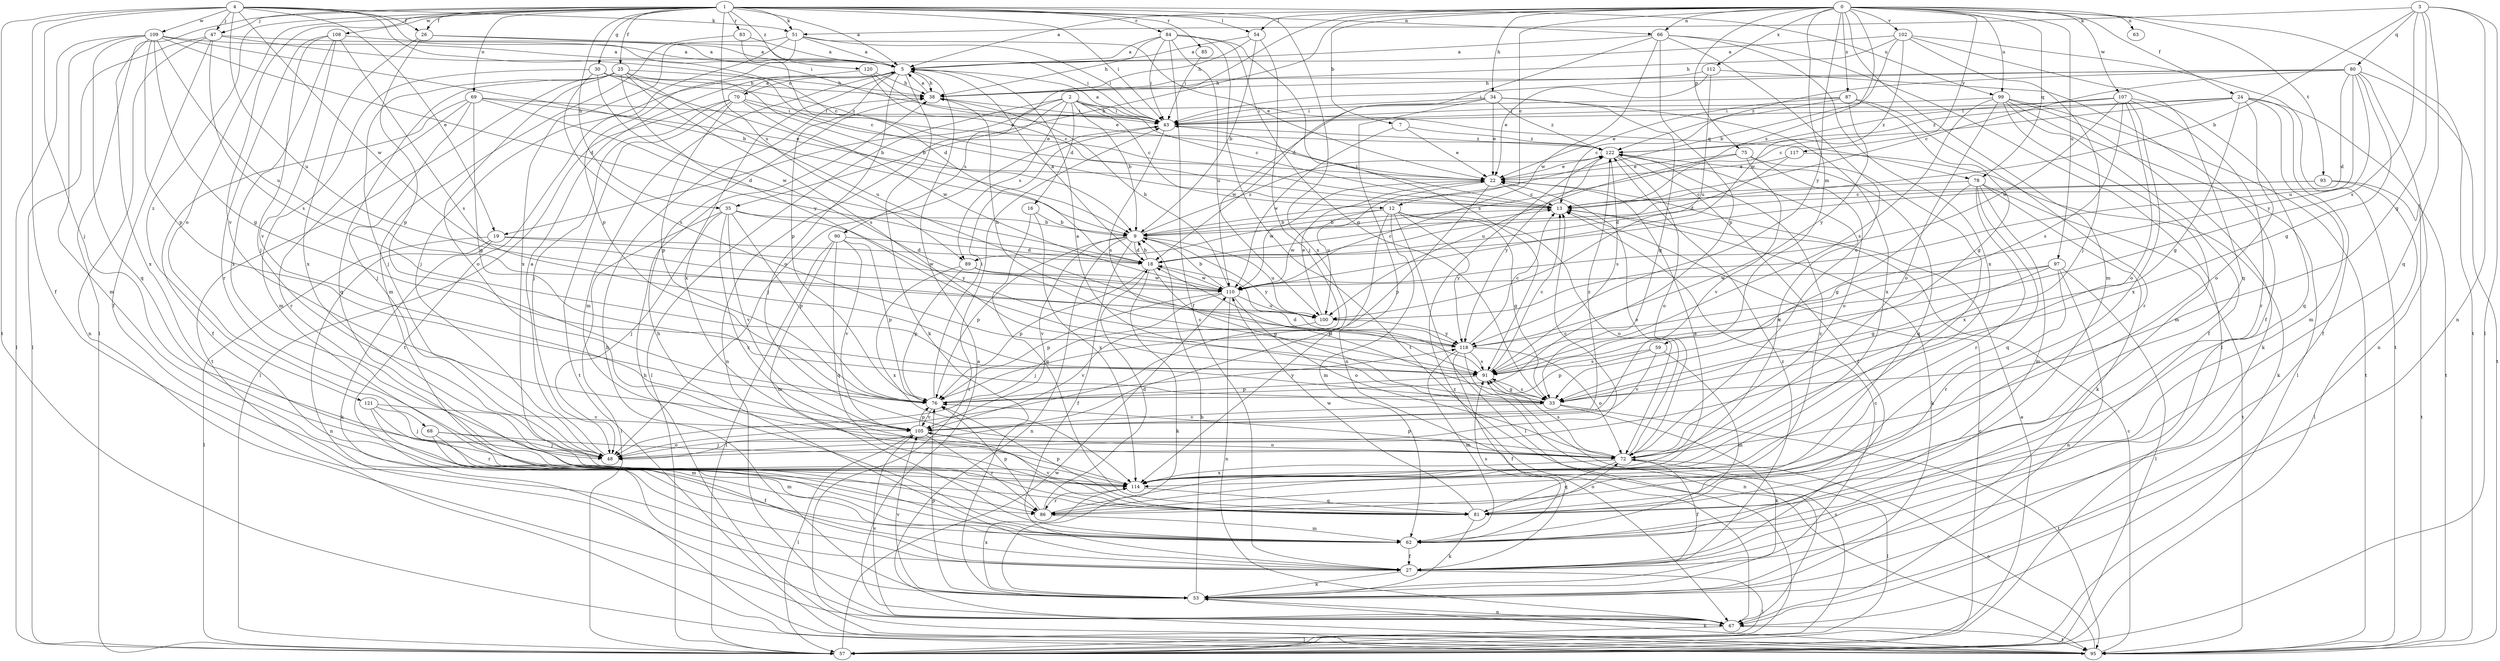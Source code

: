strict digraph  {
0;
1;
2;
3;
4;
5;
7;
9;
12;
13;
16;
18;
19;
22;
24;
25;
26;
27;
30;
33;
34;
35;
38;
43;
47;
48;
51;
53;
54;
57;
59;
62;
63;
66;
67;
68;
69;
70;
72;
75;
76;
78;
80;
81;
83;
84;
85;
86;
87;
89;
90;
91;
93;
95;
97;
99;
100;
102;
105;
107;
108;
109;
110;
112;
114;
117;
118;
120;
121;
122;
0 -> 5  [label=a];
0 -> 7  [label=b];
0 -> 12  [label=c];
0 -> 19  [label=e];
0 -> 24  [label=f];
0 -> 34  [label=h];
0 -> 35  [label=h];
0 -> 54  [label=l];
0 -> 59  [label=m];
0 -> 62  [label=m];
0 -> 63  [label=n];
0 -> 66  [label=n];
0 -> 75  [label=p];
0 -> 78  [label=q];
0 -> 87  [label=s];
0 -> 89  [label=s];
0 -> 93  [label=t];
0 -> 95  [label=t];
0 -> 97  [label=u];
0 -> 99  [label=u];
0 -> 102  [label=v];
0 -> 107  [label=w];
0 -> 112  [label=x];
0 -> 117  [label=y];
0 -> 118  [label=y];
1 -> 5  [label=a];
1 -> 25  [label=f];
1 -> 26  [label=f];
1 -> 30  [label=g];
1 -> 35  [label=h];
1 -> 43  [label=i];
1 -> 47  [label=j];
1 -> 51  [label=k];
1 -> 54  [label=l];
1 -> 57  [label=l];
1 -> 66  [label=n];
1 -> 68  [label=o];
1 -> 69  [label=o];
1 -> 83  [label=r];
1 -> 84  [label=r];
1 -> 85  [label=r];
1 -> 89  [label=s];
1 -> 99  [label=u];
1 -> 105  [label=v];
1 -> 108  [label=w];
1 -> 114  [label=x];
1 -> 120  [label=z];
1 -> 121  [label=z];
2 -> 9  [label=b];
2 -> 12  [label=c];
2 -> 13  [label=c];
2 -> 16  [label=d];
2 -> 43  [label=i];
2 -> 57  [label=l];
2 -> 67  [label=n];
2 -> 78  [label=q];
2 -> 89  [label=s];
2 -> 90  [label=s];
3 -> 9  [label=b];
3 -> 33  [label=g];
3 -> 51  [label=k];
3 -> 57  [label=l];
3 -> 67  [label=n];
3 -> 80  [label=q];
3 -> 81  [label=q];
3 -> 91  [label=s];
4 -> 13  [label=c];
4 -> 19  [label=e];
4 -> 26  [label=f];
4 -> 27  [label=f];
4 -> 43  [label=i];
4 -> 47  [label=j];
4 -> 48  [label=j];
4 -> 51  [label=k];
4 -> 95  [label=t];
4 -> 100  [label=u];
4 -> 109  [label=w];
4 -> 110  [label=w];
5 -> 38  [label=h];
5 -> 53  [label=k];
5 -> 62  [label=m];
5 -> 70  [label=o];
5 -> 72  [label=o];
5 -> 76  [label=p];
5 -> 114  [label=x];
7 -> 22  [label=e];
7 -> 110  [label=w];
7 -> 122  [label=z];
9 -> 18  [label=d];
9 -> 27  [label=f];
9 -> 67  [label=n];
9 -> 76  [label=p];
9 -> 100  [label=u];
9 -> 105  [label=v];
9 -> 118  [label=y];
9 -> 122  [label=z];
12 -> 9  [label=b];
12 -> 33  [label=g];
12 -> 48  [label=j];
12 -> 57  [label=l];
12 -> 62  [label=m];
12 -> 72  [label=o];
12 -> 110  [label=w];
12 -> 118  [label=y];
13 -> 9  [label=b];
13 -> 43  [label=i];
13 -> 53  [label=k];
16 -> 9  [label=b];
16 -> 81  [label=q];
16 -> 114  [label=x];
18 -> 5  [label=a];
18 -> 9  [label=b];
18 -> 13  [label=c];
18 -> 33  [label=g];
18 -> 53  [label=k];
18 -> 76  [label=p];
18 -> 110  [label=w];
19 -> 18  [label=d];
19 -> 53  [label=k];
19 -> 57  [label=l];
19 -> 67  [label=n];
19 -> 110  [label=w];
22 -> 13  [label=c];
22 -> 76  [label=p];
22 -> 100  [label=u];
22 -> 110  [label=w];
24 -> 13  [label=c];
24 -> 27  [label=f];
24 -> 33  [label=g];
24 -> 43  [label=i];
24 -> 62  [label=m];
24 -> 72  [label=o];
24 -> 95  [label=t];
24 -> 122  [label=z];
25 -> 9  [label=b];
25 -> 38  [label=h];
25 -> 48  [label=j];
25 -> 72  [label=o];
25 -> 81  [label=q];
25 -> 91  [label=s];
25 -> 95  [label=t];
25 -> 100  [label=u];
25 -> 118  [label=y];
26 -> 5  [label=a];
26 -> 43  [label=i];
26 -> 76  [label=p];
26 -> 114  [label=x];
27 -> 38  [label=h];
27 -> 53  [label=k];
27 -> 57  [label=l];
27 -> 122  [label=z];
30 -> 9  [label=b];
30 -> 38  [label=h];
30 -> 62  [label=m];
30 -> 91  [label=s];
30 -> 110  [label=w];
30 -> 122  [label=z];
33 -> 5  [label=a];
33 -> 18  [label=d];
33 -> 53  [label=k];
33 -> 91  [label=s];
33 -> 95  [label=t];
33 -> 105  [label=v];
34 -> 22  [label=e];
34 -> 33  [label=g];
34 -> 43  [label=i];
34 -> 67  [label=n];
34 -> 110  [label=w];
34 -> 114  [label=x];
34 -> 122  [label=z];
35 -> 9  [label=b];
35 -> 48  [label=j];
35 -> 57  [label=l];
35 -> 76  [label=p];
35 -> 105  [label=v];
35 -> 114  [label=x];
35 -> 118  [label=y];
38 -> 5  [label=a];
38 -> 43  [label=i];
43 -> 5  [label=a];
43 -> 48  [label=j];
43 -> 91  [label=s];
43 -> 122  [label=z];
47 -> 5  [label=a];
47 -> 13  [label=c];
47 -> 27  [label=f];
47 -> 57  [label=l];
47 -> 67  [label=n];
47 -> 91  [label=s];
48 -> 5  [label=a];
48 -> 13  [label=c];
51 -> 5  [label=a];
51 -> 22  [label=e];
51 -> 43  [label=i];
51 -> 76  [label=p];
51 -> 95  [label=t];
51 -> 114  [label=x];
53 -> 9  [label=b];
53 -> 13  [label=c];
53 -> 38  [label=h];
53 -> 67  [label=n];
53 -> 76  [label=p];
53 -> 105  [label=v];
53 -> 114  [label=x];
54 -> 5  [label=a];
54 -> 9  [label=b];
54 -> 38  [label=h];
54 -> 48  [label=j];
57 -> 13  [label=c];
57 -> 22  [label=e];
57 -> 91  [label=s];
57 -> 110  [label=w];
59 -> 62  [label=m];
59 -> 76  [label=p];
59 -> 91  [label=s];
59 -> 105  [label=v];
62 -> 27  [label=f];
62 -> 91  [label=s];
66 -> 5  [label=a];
66 -> 18  [label=d];
66 -> 57  [label=l];
66 -> 72  [label=o];
66 -> 76  [label=p];
66 -> 110  [label=w];
66 -> 114  [label=x];
67 -> 57  [label=l];
67 -> 95  [label=t];
67 -> 105  [label=v];
67 -> 122  [label=z];
68 -> 27  [label=f];
68 -> 48  [label=j];
68 -> 62  [label=m];
68 -> 72  [label=o];
69 -> 18  [label=d];
69 -> 22  [label=e];
69 -> 27  [label=f];
69 -> 33  [label=g];
69 -> 43  [label=i];
69 -> 48  [label=j];
69 -> 86  [label=r];
70 -> 5  [label=a];
70 -> 22  [label=e];
70 -> 43  [label=i];
70 -> 48  [label=j];
70 -> 57  [label=l];
70 -> 76  [label=p];
70 -> 95  [label=t];
70 -> 110  [label=w];
72 -> 22  [label=e];
72 -> 27  [label=f];
72 -> 57  [label=l];
72 -> 76  [label=p];
72 -> 81  [label=q];
72 -> 91  [label=s];
72 -> 114  [label=x];
75 -> 22  [label=e];
75 -> 72  [label=o];
75 -> 100  [label=u];
75 -> 105  [label=v];
75 -> 114  [label=x];
76 -> 43  [label=i];
76 -> 105  [label=v];
76 -> 118  [label=y];
78 -> 13  [label=c];
78 -> 33  [label=g];
78 -> 53  [label=k];
78 -> 62  [label=m];
78 -> 81  [label=q];
78 -> 86  [label=r];
78 -> 95  [label=t];
80 -> 13  [label=c];
80 -> 18  [label=d];
80 -> 33  [label=g];
80 -> 38  [label=h];
80 -> 43  [label=i];
80 -> 67  [label=n];
80 -> 95  [label=t];
80 -> 100  [label=u];
80 -> 118  [label=y];
80 -> 122  [label=z];
81 -> 53  [label=k];
81 -> 72  [label=o];
81 -> 76  [label=p];
81 -> 105  [label=v];
81 -> 110  [label=w];
83 -> 5  [label=a];
83 -> 18  [label=d];
83 -> 62  [label=m];
84 -> 5  [label=a];
84 -> 27  [label=f];
84 -> 33  [label=g];
84 -> 38  [label=h];
84 -> 43  [label=i];
84 -> 91  [label=s];
84 -> 95  [label=t];
84 -> 100  [label=u];
85 -> 43  [label=i];
86 -> 18  [label=d];
86 -> 62  [label=m];
86 -> 76  [label=p];
86 -> 122  [label=z];
87 -> 13  [label=c];
87 -> 22  [label=e];
87 -> 33  [label=g];
87 -> 43  [label=i];
87 -> 86  [label=r];
87 -> 118  [label=y];
89 -> 76  [label=p];
89 -> 91  [label=s];
89 -> 110  [label=w];
89 -> 114  [label=x];
90 -> 18  [label=d];
90 -> 57  [label=l];
90 -> 62  [label=m];
90 -> 76  [label=p];
90 -> 81  [label=q];
90 -> 105  [label=v];
91 -> 13  [label=c];
91 -> 18  [label=d];
91 -> 33  [label=g];
91 -> 76  [label=p];
93 -> 13  [label=c];
93 -> 18  [label=d];
93 -> 57  [label=l];
93 -> 95  [label=t];
95 -> 5  [label=a];
95 -> 13  [label=c];
95 -> 38  [label=h];
95 -> 43  [label=i];
95 -> 53  [label=k];
95 -> 72  [label=o];
97 -> 33  [label=g];
97 -> 57  [label=l];
97 -> 67  [label=n];
97 -> 86  [label=r];
97 -> 91  [label=s];
97 -> 110  [label=w];
99 -> 27  [label=f];
99 -> 43  [label=i];
99 -> 53  [label=k];
99 -> 57  [label=l];
99 -> 62  [label=m];
99 -> 72  [label=o];
99 -> 91  [label=s];
99 -> 95  [label=t];
100 -> 22  [label=e];
100 -> 105  [label=v];
100 -> 118  [label=y];
102 -> 5  [label=a];
102 -> 9  [label=b];
102 -> 38  [label=h];
102 -> 48  [label=j];
102 -> 81  [label=q];
102 -> 95  [label=t];
102 -> 110  [label=w];
105 -> 48  [label=j];
105 -> 57  [label=l];
105 -> 72  [label=o];
105 -> 76  [label=p];
105 -> 86  [label=r];
105 -> 122  [label=z];
107 -> 43  [label=i];
107 -> 72  [label=o];
107 -> 81  [label=q];
107 -> 86  [label=r];
107 -> 91  [label=s];
107 -> 110  [label=w];
107 -> 114  [label=x];
107 -> 122  [label=z];
108 -> 5  [label=a];
108 -> 48  [label=j];
108 -> 86  [label=r];
108 -> 91  [label=s];
108 -> 105  [label=v];
108 -> 114  [label=x];
109 -> 5  [label=a];
109 -> 9  [label=b];
109 -> 18  [label=d];
109 -> 33  [label=g];
109 -> 57  [label=l];
109 -> 62  [label=m];
109 -> 76  [label=p];
109 -> 81  [label=q];
109 -> 100  [label=u];
109 -> 114  [label=x];
110 -> 9  [label=b];
110 -> 38  [label=h];
110 -> 48  [label=j];
110 -> 67  [label=n];
110 -> 72  [label=o];
110 -> 76  [label=p];
110 -> 100  [label=u];
112 -> 22  [label=e];
112 -> 27  [label=f];
112 -> 38  [label=h];
112 -> 100  [label=u];
114 -> 22  [label=e];
114 -> 81  [label=q];
114 -> 86  [label=r];
114 -> 122  [label=z];
117 -> 18  [label=d];
117 -> 22  [label=e];
117 -> 53  [label=k];
118 -> 13  [label=c];
118 -> 27  [label=f];
118 -> 38  [label=h];
118 -> 62  [label=m];
118 -> 67  [label=n];
118 -> 72  [label=o];
118 -> 91  [label=s];
120 -> 13  [label=c];
120 -> 22  [label=e];
120 -> 38  [label=h];
120 -> 48  [label=j];
121 -> 48  [label=j];
121 -> 62  [label=m];
121 -> 86  [label=r];
121 -> 105  [label=v];
122 -> 22  [label=e];
122 -> 27  [label=f];
122 -> 72  [label=o];
122 -> 81  [label=q];
122 -> 91  [label=s];
122 -> 118  [label=y];
}
